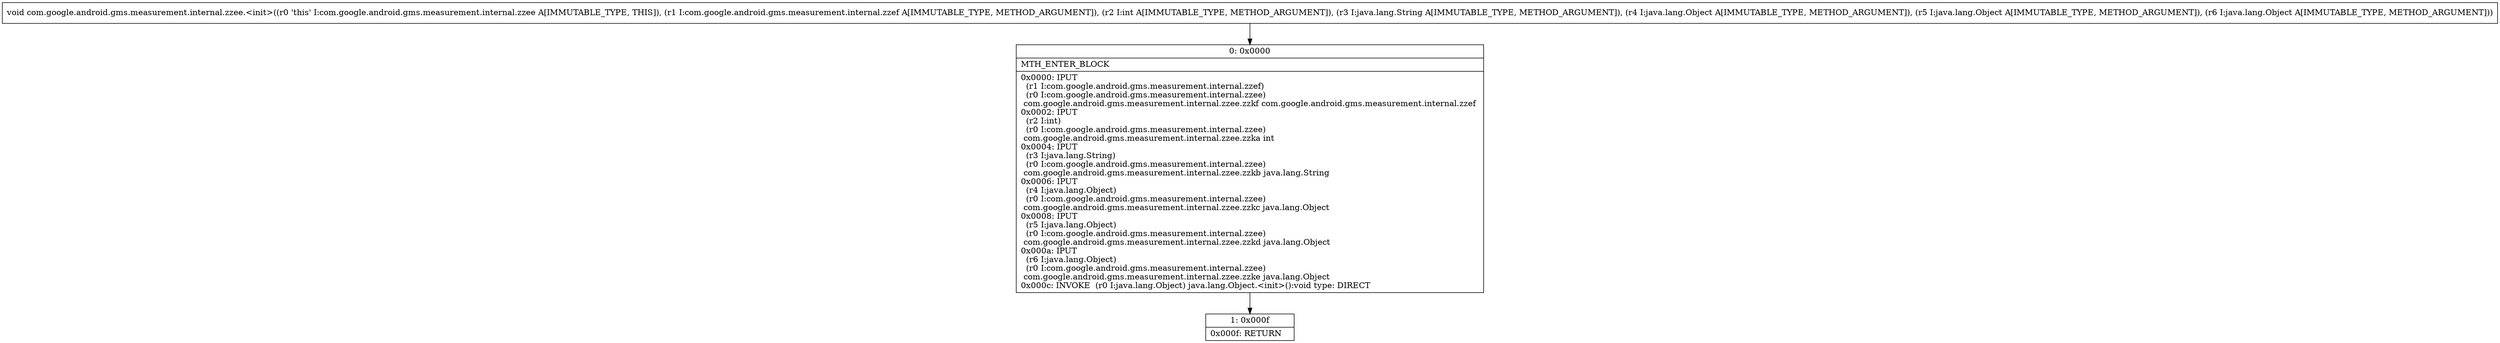 digraph "CFG forcom.google.android.gms.measurement.internal.zzee.\<init\>(Lcom\/google\/android\/gms\/measurement\/internal\/zzef;ILjava\/lang\/String;Ljava\/lang\/Object;Ljava\/lang\/Object;Ljava\/lang\/Object;)V" {
Node_0 [shape=record,label="{0\:\ 0x0000|MTH_ENTER_BLOCK\l|0x0000: IPUT  \l  (r1 I:com.google.android.gms.measurement.internal.zzef)\l  (r0 I:com.google.android.gms.measurement.internal.zzee)\l com.google.android.gms.measurement.internal.zzee.zzkf com.google.android.gms.measurement.internal.zzef \l0x0002: IPUT  \l  (r2 I:int)\l  (r0 I:com.google.android.gms.measurement.internal.zzee)\l com.google.android.gms.measurement.internal.zzee.zzka int \l0x0004: IPUT  \l  (r3 I:java.lang.String)\l  (r0 I:com.google.android.gms.measurement.internal.zzee)\l com.google.android.gms.measurement.internal.zzee.zzkb java.lang.String \l0x0006: IPUT  \l  (r4 I:java.lang.Object)\l  (r0 I:com.google.android.gms.measurement.internal.zzee)\l com.google.android.gms.measurement.internal.zzee.zzkc java.lang.Object \l0x0008: IPUT  \l  (r5 I:java.lang.Object)\l  (r0 I:com.google.android.gms.measurement.internal.zzee)\l com.google.android.gms.measurement.internal.zzee.zzkd java.lang.Object \l0x000a: IPUT  \l  (r6 I:java.lang.Object)\l  (r0 I:com.google.android.gms.measurement.internal.zzee)\l com.google.android.gms.measurement.internal.zzee.zzke java.lang.Object \l0x000c: INVOKE  (r0 I:java.lang.Object) java.lang.Object.\<init\>():void type: DIRECT \l}"];
Node_1 [shape=record,label="{1\:\ 0x000f|0x000f: RETURN   \l}"];
MethodNode[shape=record,label="{void com.google.android.gms.measurement.internal.zzee.\<init\>((r0 'this' I:com.google.android.gms.measurement.internal.zzee A[IMMUTABLE_TYPE, THIS]), (r1 I:com.google.android.gms.measurement.internal.zzef A[IMMUTABLE_TYPE, METHOD_ARGUMENT]), (r2 I:int A[IMMUTABLE_TYPE, METHOD_ARGUMENT]), (r3 I:java.lang.String A[IMMUTABLE_TYPE, METHOD_ARGUMENT]), (r4 I:java.lang.Object A[IMMUTABLE_TYPE, METHOD_ARGUMENT]), (r5 I:java.lang.Object A[IMMUTABLE_TYPE, METHOD_ARGUMENT]), (r6 I:java.lang.Object A[IMMUTABLE_TYPE, METHOD_ARGUMENT])) }"];
MethodNode -> Node_0;
Node_0 -> Node_1;
}

